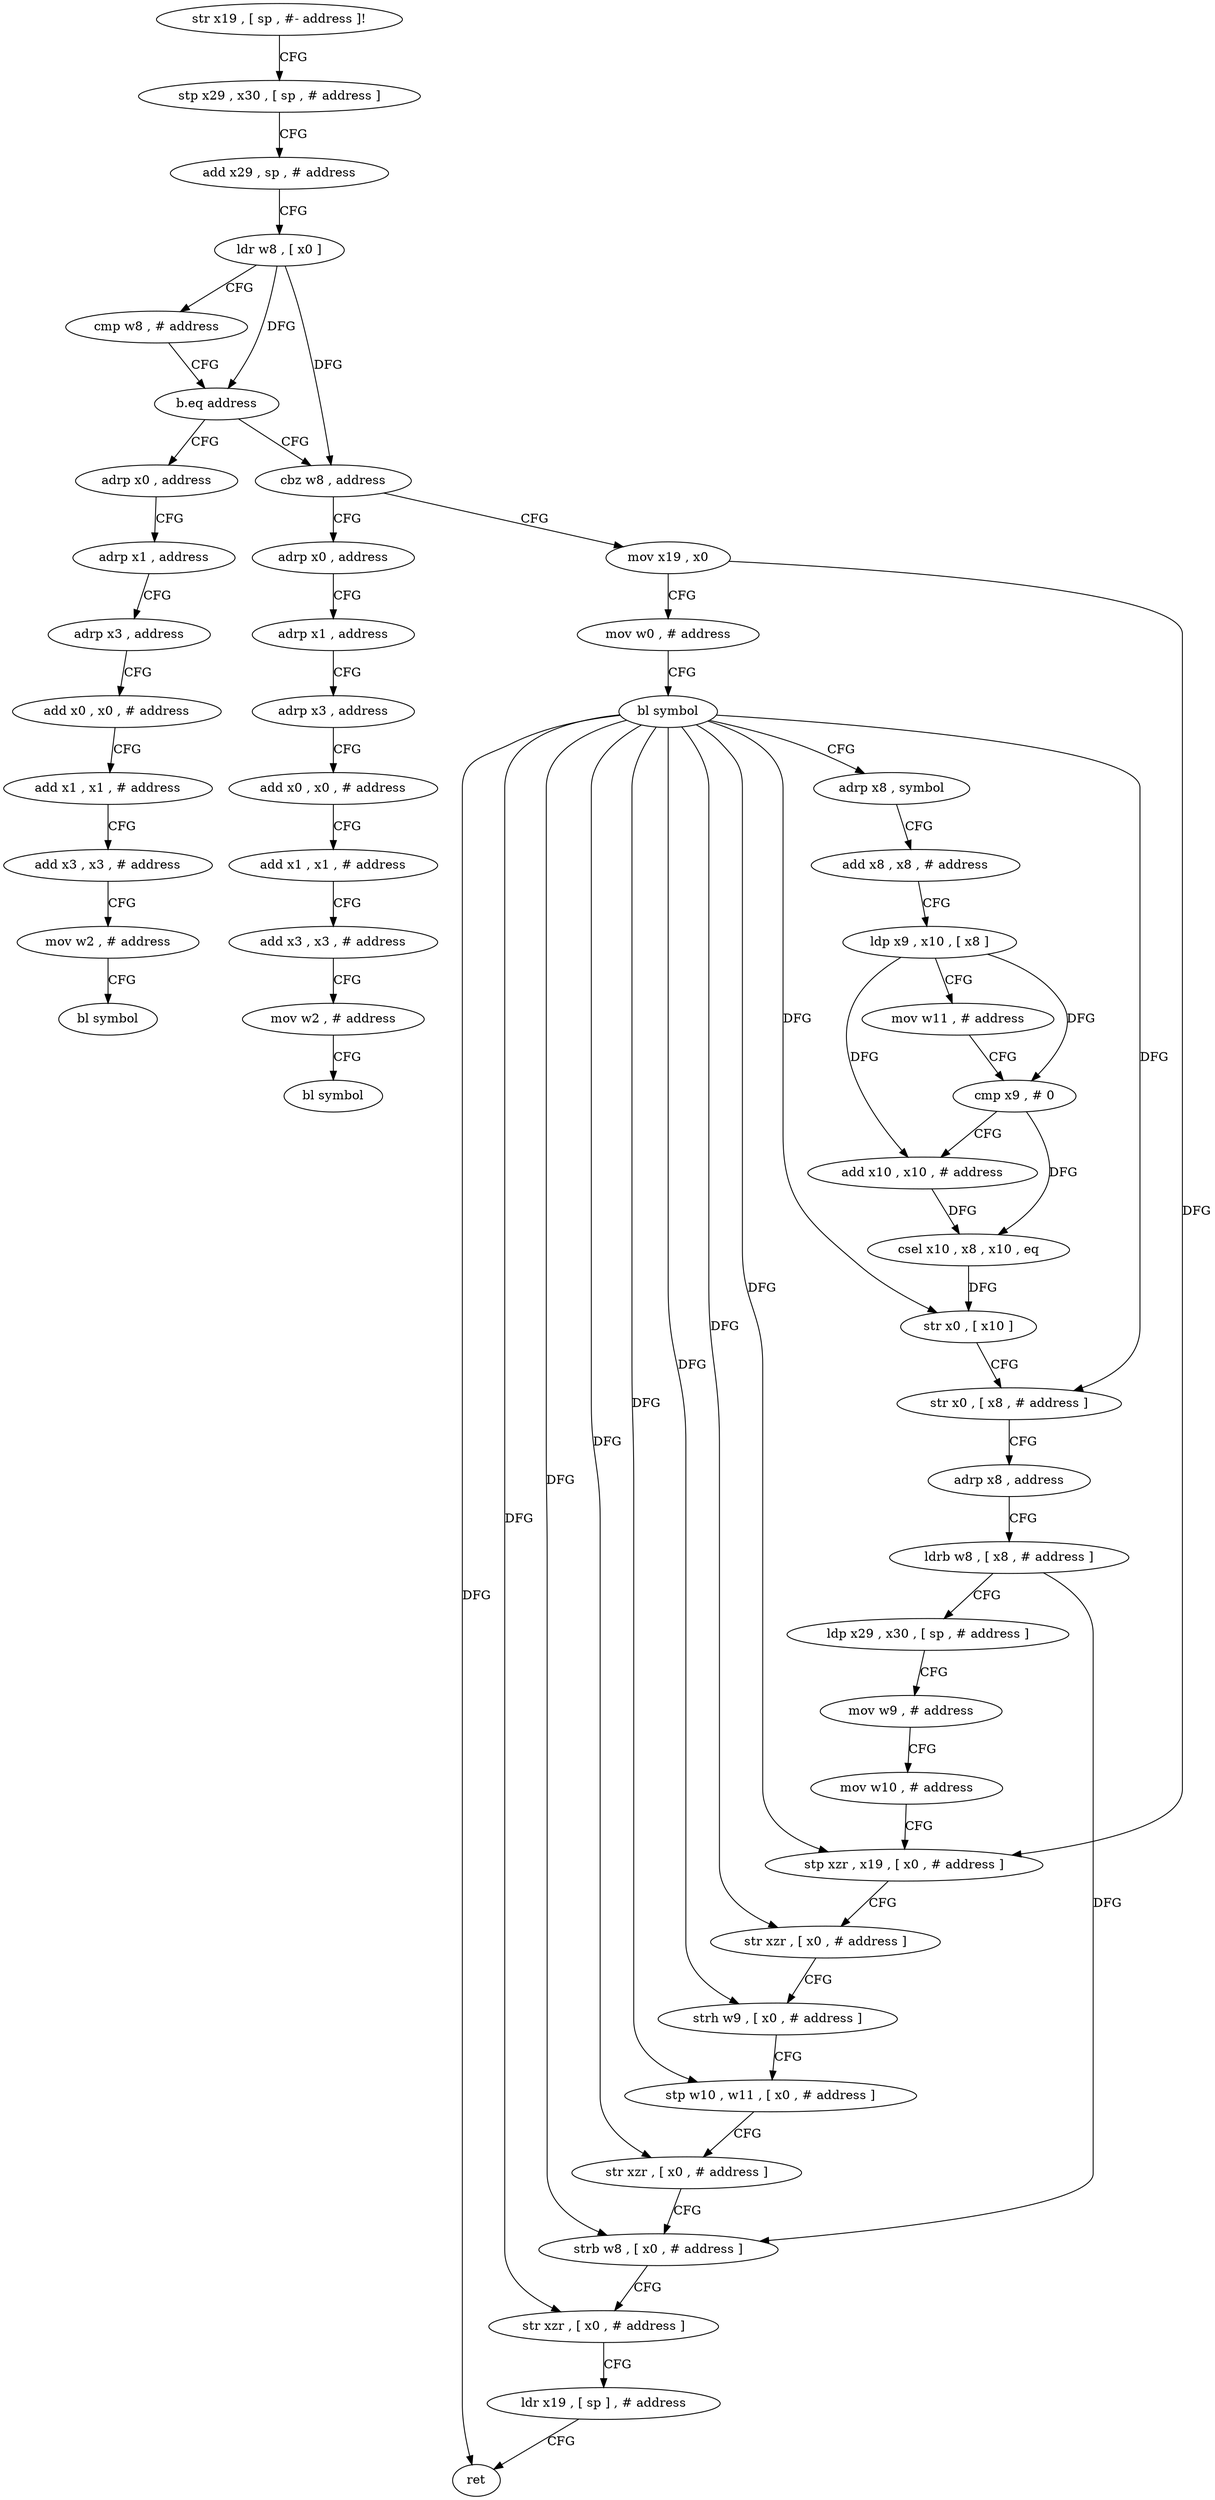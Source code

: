 digraph "func" {
"4227632" [label = "str x19 , [ sp , #- address ]!" ]
"4227636" [label = "stp x29 , x30 , [ sp , # address ]" ]
"4227640" [label = "add x29 , sp , # address" ]
"4227644" [label = "ldr w8 , [ x0 ]" ]
"4227648" [label = "cmp w8 , # address" ]
"4227652" [label = "b.eq address" ]
"4227764" [label = "adrp x0 , address" ]
"4227656" [label = "cbz w8 , address" ]
"4227768" [label = "adrp x1 , address" ]
"4227772" [label = "adrp x3 , address" ]
"4227776" [label = "add x0 , x0 , # address" ]
"4227780" [label = "add x1 , x1 , # address" ]
"4227784" [label = "add x3 , x3 , # address" ]
"4227788" [label = "mov w2 , # address" ]
"4227792" [label = "bl symbol" ]
"4227796" [label = "adrp x0 , address" ]
"4227660" [label = "mov x19 , x0" ]
"4227800" [label = "adrp x1 , address" ]
"4227804" [label = "adrp x3 , address" ]
"4227808" [label = "add x0 , x0 , # address" ]
"4227812" [label = "add x1 , x1 , # address" ]
"4227816" [label = "add x3 , x3 , # address" ]
"4227820" [label = "mov w2 , # address" ]
"4227824" [label = "bl symbol" ]
"4227664" [label = "mov w0 , # address" ]
"4227668" [label = "bl symbol" ]
"4227672" [label = "adrp x8 , symbol" ]
"4227676" [label = "add x8 , x8 , # address" ]
"4227680" [label = "ldp x9 , x10 , [ x8 ]" ]
"4227684" [label = "mov w11 , # address" ]
"4227688" [label = "cmp x9 , # 0" ]
"4227692" [label = "add x10 , x10 , # address" ]
"4227696" [label = "csel x10 , x8 , x10 , eq" ]
"4227700" [label = "str x0 , [ x10 ]" ]
"4227704" [label = "str x0 , [ x8 , # address ]" ]
"4227708" [label = "adrp x8 , address" ]
"4227712" [label = "ldrb w8 , [ x8 , # address ]" ]
"4227716" [label = "ldp x29 , x30 , [ sp , # address ]" ]
"4227720" [label = "mov w9 , # address" ]
"4227724" [label = "mov w10 , # address" ]
"4227728" [label = "stp xzr , x19 , [ x0 , # address ]" ]
"4227732" [label = "str xzr , [ x0 , # address ]" ]
"4227736" [label = "strh w9 , [ x0 , # address ]" ]
"4227740" [label = "stp w10 , w11 , [ x0 , # address ]" ]
"4227744" [label = "str xzr , [ x0 , # address ]" ]
"4227748" [label = "strb w8 , [ x0 , # address ]" ]
"4227752" [label = "str xzr , [ x0 , # address ]" ]
"4227756" [label = "ldr x19 , [ sp ] , # address" ]
"4227760" [label = "ret" ]
"4227632" -> "4227636" [ label = "CFG" ]
"4227636" -> "4227640" [ label = "CFG" ]
"4227640" -> "4227644" [ label = "CFG" ]
"4227644" -> "4227648" [ label = "CFG" ]
"4227644" -> "4227652" [ label = "DFG" ]
"4227644" -> "4227656" [ label = "DFG" ]
"4227648" -> "4227652" [ label = "CFG" ]
"4227652" -> "4227764" [ label = "CFG" ]
"4227652" -> "4227656" [ label = "CFG" ]
"4227764" -> "4227768" [ label = "CFG" ]
"4227656" -> "4227796" [ label = "CFG" ]
"4227656" -> "4227660" [ label = "CFG" ]
"4227768" -> "4227772" [ label = "CFG" ]
"4227772" -> "4227776" [ label = "CFG" ]
"4227776" -> "4227780" [ label = "CFG" ]
"4227780" -> "4227784" [ label = "CFG" ]
"4227784" -> "4227788" [ label = "CFG" ]
"4227788" -> "4227792" [ label = "CFG" ]
"4227796" -> "4227800" [ label = "CFG" ]
"4227660" -> "4227664" [ label = "CFG" ]
"4227660" -> "4227728" [ label = "DFG" ]
"4227800" -> "4227804" [ label = "CFG" ]
"4227804" -> "4227808" [ label = "CFG" ]
"4227808" -> "4227812" [ label = "CFG" ]
"4227812" -> "4227816" [ label = "CFG" ]
"4227816" -> "4227820" [ label = "CFG" ]
"4227820" -> "4227824" [ label = "CFG" ]
"4227664" -> "4227668" [ label = "CFG" ]
"4227668" -> "4227672" [ label = "CFG" ]
"4227668" -> "4227700" [ label = "DFG" ]
"4227668" -> "4227704" [ label = "DFG" ]
"4227668" -> "4227728" [ label = "DFG" ]
"4227668" -> "4227732" [ label = "DFG" ]
"4227668" -> "4227736" [ label = "DFG" ]
"4227668" -> "4227740" [ label = "DFG" ]
"4227668" -> "4227744" [ label = "DFG" ]
"4227668" -> "4227748" [ label = "DFG" ]
"4227668" -> "4227752" [ label = "DFG" ]
"4227668" -> "4227760" [ label = "DFG" ]
"4227672" -> "4227676" [ label = "CFG" ]
"4227676" -> "4227680" [ label = "CFG" ]
"4227680" -> "4227684" [ label = "CFG" ]
"4227680" -> "4227688" [ label = "DFG" ]
"4227680" -> "4227692" [ label = "DFG" ]
"4227684" -> "4227688" [ label = "CFG" ]
"4227688" -> "4227692" [ label = "CFG" ]
"4227688" -> "4227696" [ label = "DFG" ]
"4227692" -> "4227696" [ label = "DFG" ]
"4227696" -> "4227700" [ label = "DFG" ]
"4227700" -> "4227704" [ label = "CFG" ]
"4227704" -> "4227708" [ label = "CFG" ]
"4227708" -> "4227712" [ label = "CFG" ]
"4227712" -> "4227716" [ label = "CFG" ]
"4227712" -> "4227748" [ label = "DFG" ]
"4227716" -> "4227720" [ label = "CFG" ]
"4227720" -> "4227724" [ label = "CFG" ]
"4227724" -> "4227728" [ label = "CFG" ]
"4227728" -> "4227732" [ label = "CFG" ]
"4227732" -> "4227736" [ label = "CFG" ]
"4227736" -> "4227740" [ label = "CFG" ]
"4227740" -> "4227744" [ label = "CFG" ]
"4227744" -> "4227748" [ label = "CFG" ]
"4227748" -> "4227752" [ label = "CFG" ]
"4227752" -> "4227756" [ label = "CFG" ]
"4227756" -> "4227760" [ label = "CFG" ]
}

